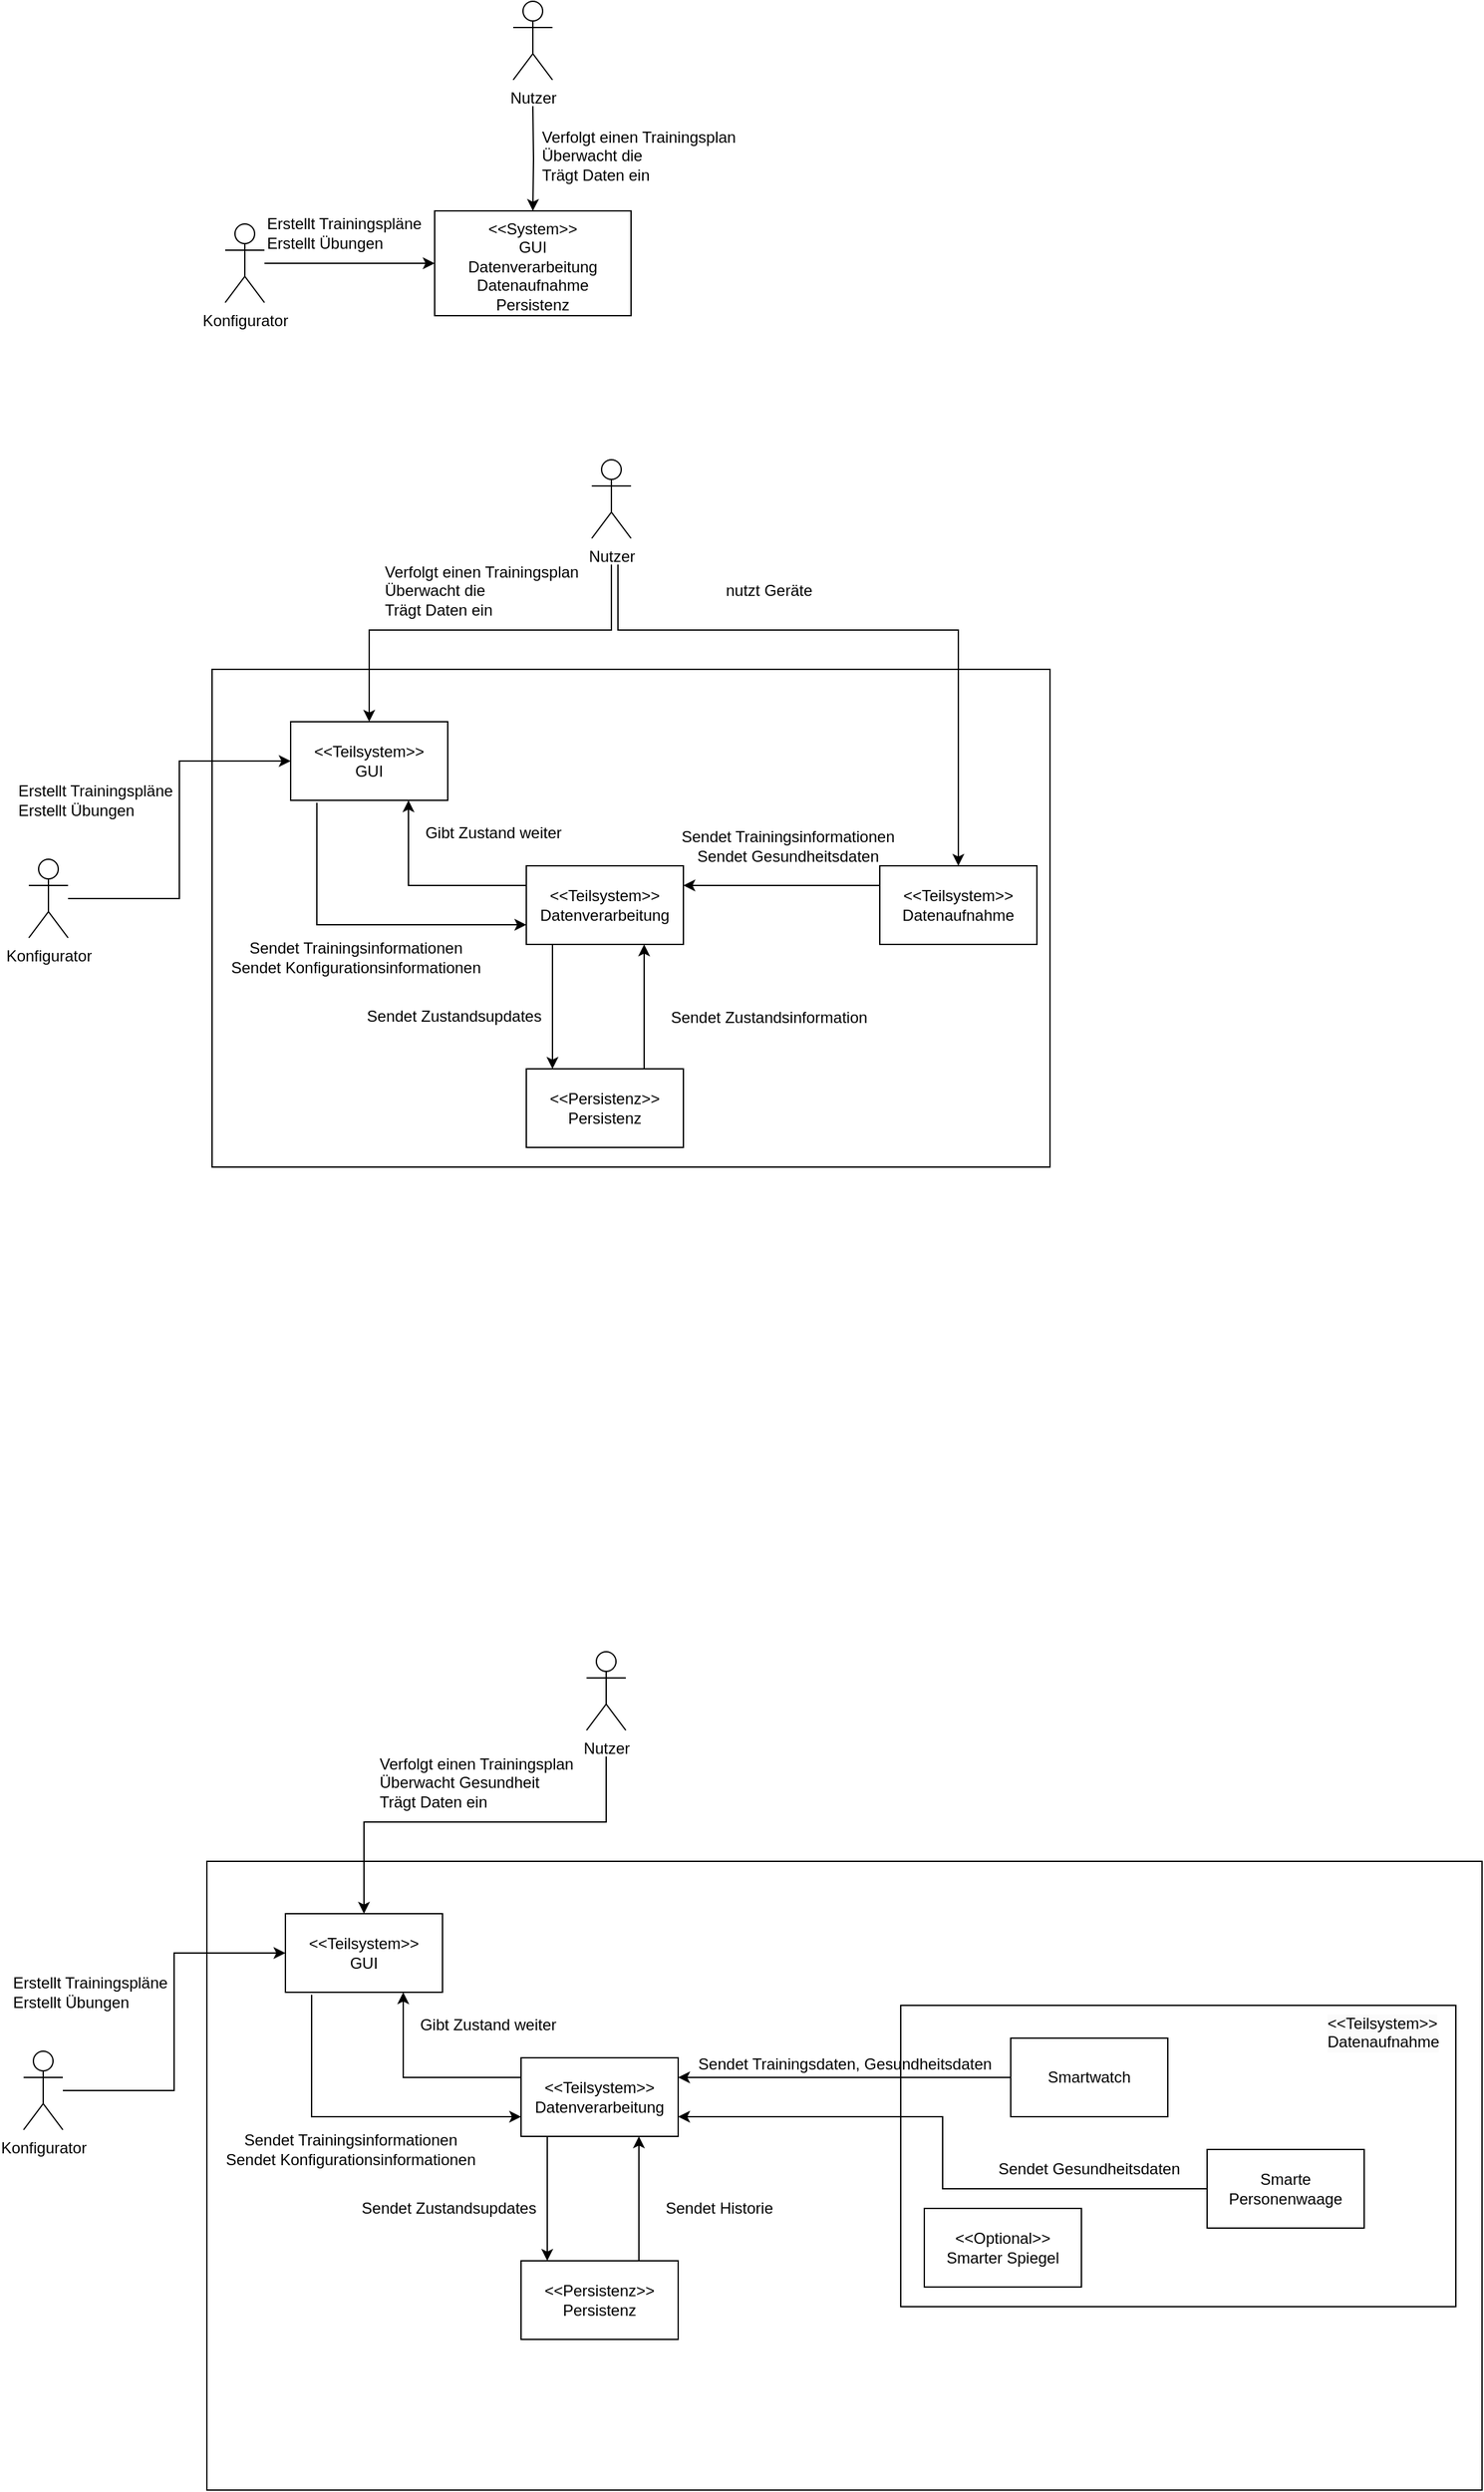 <mxfile version="26.0.9">
  <diagram name="Page-1" id="6ju0B2Q9NQIPtbjr63Oo">
    <mxGraphModel dx="233" dy="2357" grid="1" gridSize="10" guides="1" tooltips="1" connect="1" arrows="1" fold="1" page="1" pageScale="1" pageWidth="827" pageHeight="1169" math="0" shadow="0">
      <root>
        <mxCell id="0" />
        <mxCell id="1" parent="0" />
        <mxCell id="EgqKoH650ESNxZTyxygC-1" value="" style="edgeStyle=orthogonalEdgeStyle;rounded=0;orthogonalLoop=1;jettySize=auto;html=1;entryX=0.5;entryY=0;entryDx=0;entryDy=0;" parent="1" target="EgqKoH650ESNxZTyxygC-8" edge="1">
          <mxGeometry relative="1" as="geometry">
            <mxPoint x="1295" y="-730" as="sourcePoint" />
            <Array as="points">
              <mxPoint x="1295" y="-680" />
              <mxPoint x="1110" y="-680" />
            </Array>
          </mxGeometry>
        </mxCell>
        <mxCell id="EgqKoH650ESNxZTyxygC-2" value="Nutzer" style="shape=umlActor;verticalLabelPosition=bottom;verticalAlign=top;html=1;outlineConnect=0;" parent="1" vertex="1">
          <mxGeometry x="1280" y="-810" width="30" height="60" as="geometry" />
        </mxCell>
        <mxCell id="EgqKoH650ESNxZTyxygC-3" value="" style="whiteSpace=wrap;html=1;verticalAlign=top;fillColor=none;" parent="1" vertex="1">
          <mxGeometry x="990" y="-650" width="640" height="380" as="geometry" />
        </mxCell>
        <mxCell id="EgqKoH650ESNxZTyxygC-4" value="" style="edgeStyle=orthogonalEdgeStyle;rounded=0;orthogonalLoop=1;jettySize=auto;html=1;entryX=0;entryY=0.5;entryDx=0;entryDy=0;" parent="1" source="EgqKoH650ESNxZTyxygC-5" target="EgqKoH650ESNxZTyxygC-8" edge="1">
          <mxGeometry relative="1" as="geometry" />
        </mxCell>
        <mxCell id="EgqKoH650ESNxZTyxygC-5" value="Konfigurator" style="shape=umlActor;verticalLabelPosition=bottom;verticalAlign=top;html=1;outlineConnect=0;" parent="1" vertex="1">
          <mxGeometry x="850" y="-505" width="30" height="60" as="geometry" />
        </mxCell>
        <mxCell id="EgqKoH650ESNxZTyxygC-6" value="Verfolgt einen Trainingsplan&lt;div&gt;Überwacht die&amp;nbsp;&amp;nbsp;&lt;/div&gt;&lt;div&gt;Trägt Daten ein&lt;/div&gt;" style="text;html=1;align=left;verticalAlign=middle;resizable=0;points=[];autosize=1;strokeColor=none;fillColor=none;" parent="1" vertex="1">
          <mxGeometry x="1120" y="-740" width="170" height="60" as="geometry" />
        </mxCell>
        <mxCell id="EgqKoH650ESNxZTyxygC-7" value="Erstellt Trainingspläne&lt;div&gt;Erstellt Übungen&lt;/div&gt;" style="text;html=1;align=left;verticalAlign=middle;resizable=0;points=[];autosize=1;strokeColor=none;fillColor=none;" parent="1" vertex="1">
          <mxGeometry x="840" y="-570" width="140" height="40" as="geometry" />
        </mxCell>
        <mxCell id="EgqKoH650ESNxZTyxygC-8" value="&amp;lt;&amp;lt;Teilsystem&amp;gt;&amp;gt;&lt;div&gt;GUI&lt;/div&gt;" style="rounded=0;whiteSpace=wrap;html=1;" parent="1" vertex="1">
          <mxGeometry x="1050" y="-610" width="120" height="60" as="geometry" />
        </mxCell>
        <mxCell id="0BH80-RYp5Z6LtkO340--3" value="" style="edgeStyle=orthogonalEdgeStyle;rounded=0;orthogonalLoop=1;jettySize=auto;html=1;" parent="1" edge="1">
          <mxGeometry relative="1" as="geometry">
            <mxPoint x="1250" y="-440" as="sourcePoint" />
            <mxPoint x="1250" y="-345" as="targetPoint" />
            <Array as="points">
              <mxPoint x="1250" y="-470" />
              <mxPoint x="1250" y="-315" />
            </Array>
          </mxGeometry>
        </mxCell>
        <mxCell id="EgqKoH650ESNxZTyxygC-9" value="&amp;lt;&amp;lt;Teilsystem&amp;gt;&amp;gt;&lt;div&gt;Datenverarbeitung&lt;/div&gt;" style="rounded=0;whiteSpace=wrap;html=1;" parent="1" vertex="1">
          <mxGeometry x="1230" y="-500" width="120" height="60" as="geometry" />
        </mxCell>
        <mxCell id="EgqKoH650ESNxZTyxygC-10" value="&amp;lt;&amp;lt;Teilsystem&amp;gt;&amp;gt;&lt;div&gt;Datenaufnahme&lt;/div&gt;" style="rounded=0;whiteSpace=wrap;html=1;" parent="1" vertex="1">
          <mxGeometry x="1500" y="-500" width="120" height="60" as="geometry" />
        </mxCell>
        <mxCell id="EgqKoH650ESNxZTyxygC-11" value="" style="endArrow=classic;html=1;rounded=0;exitX=0.167;exitY=1.031;exitDx=0;exitDy=0;exitPerimeter=0;entryX=0;entryY=0.75;entryDx=0;entryDy=0;edgeStyle=orthogonalEdgeStyle;" parent="1" source="EgqKoH650ESNxZTyxygC-8" target="EgqKoH650ESNxZTyxygC-9" edge="1">
          <mxGeometry width="50" height="50" relative="1" as="geometry">
            <mxPoint x="1190" y="-580" as="sourcePoint" />
            <mxPoint x="1240" y="-630" as="targetPoint" />
            <Array as="points">
              <mxPoint x="1070" y="-455" />
            </Array>
          </mxGeometry>
        </mxCell>
        <mxCell id="EgqKoH650ESNxZTyxygC-13" value="" style="edgeStyle=orthogonalEdgeStyle;rounded=0;orthogonalLoop=1;jettySize=auto;html=1;" parent="1" target="EgqKoH650ESNxZTyxygC-15" edge="1">
          <mxGeometry relative="1" as="geometry">
            <mxPoint x="1235" y="-1080" as="sourcePoint" />
          </mxGeometry>
        </mxCell>
        <mxCell id="EgqKoH650ESNxZTyxygC-14" value="Nutzer" style="shape=umlActor;verticalLabelPosition=bottom;verticalAlign=top;html=1;outlineConnect=0;" parent="1" vertex="1">
          <mxGeometry x="1220" y="-1160" width="30" height="60" as="geometry" />
        </mxCell>
        <mxCell id="EgqKoH650ESNxZTyxygC-15" value="&amp;lt;&amp;lt;System&amp;gt;&amp;gt;&lt;div&gt;GUI&lt;/div&gt;&lt;div&gt;Datenverarbeitung&lt;/div&gt;&lt;div&gt;Datenaufnahme&lt;/div&gt;&lt;div&gt;Persistenz&lt;/div&gt;" style="whiteSpace=wrap;html=1;verticalAlign=top;" parent="1" vertex="1">
          <mxGeometry x="1160" y="-1000" width="150" height="80" as="geometry" />
        </mxCell>
        <mxCell id="EgqKoH650ESNxZTyxygC-16" value="" style="edgeStyle=orthogonalEdgeStyle;rounded=0;orthogonalLoop=1;jettySize=auto;html=1;" parent="1" source="EgqKoH650ESNxZTyxygC-17" target="EgqKoH650ESNxZTyxygC-15" edge="1">
          <mxGeometry relative="1" as="geometry" />
        </mxCell>
        <mxCell id="EgqKoH650ESNxZTyxygC-17" value="Konfigurator" style="shape=umlActor;verticalLabelPosition=bottom;verticalAlign=top;html=1;outlineConnect=0;" parent="1" vertex="1">
          <mxGeometry x="1000" y="-990" width="30" height="60" as="geometry" />
        </mxCell>
        <mxCell id="EgqKoH650ESNxZTyxygC-18" value="Verfolgt einen Trainingsplan&lt;div&gt;Überwacht die&amp;nbsp;&amp;nbsp;&lt;/div&gt;&lt;div&gt;Trägt Daten ein&lt;/div&gt;" style="text;html=1;align=left;verticalAlign=middle;resizable=0;points=[];autosize=1;strokeColor=none;fillColor=none;" parent="1" vertex="1">
          <mxGeometry x="1240" y="-1072" width="170" height="60" as="geometry" />
        </mxCell>
        <mxCell id="EgqKoH650ESNxZTyxygC-19" value="Erstellt Trainingspläne&lt;div&gt;Erstellt Übungen&lt;/div&gt;" style="text;html=1;align=left;verticalAlign=middle;resizable=0;points=[];autosize=1;strokeColor=none;fillColor=none;" parent="1" vertex="1">
          <mxGeometry x="1030" y="-1003" width="140" height="40" as="geometry" />
        </mxCell>
        <mxCell id="0BH80-RYp5Z6LtkO340--1" value="" style="endArrow=classic;html=1;rounded=0;exitX=0;exitY=0.25;exitDx=0;exitDy=0;entryX=0.75;entryY=1;entryDx=0;entryDy=0;edgeStyle=orthogonalEdgeStyle;" parent="1" source="EgqKoH650ESNxZTyxygC-9" target="EgqKoH650ESNxZTyxygC-8" edge="1">
          <mxGeometry width="50" height="50" relative="1" as="geometry">
            <mxPoint x="1160" y="-500" as="sourcePoint" />
            <mxPoint x="1210" y="-550" as="targetPoint" />
          </mxGeometry>
        </mxCell>
        <mxCell id="0BH80-RYp5Z6LtkO340--2" value="&lt;div&gt;&amp;lt;&amp;lt;Persistenz&amp;gt;&amp;gt;&lt;/div&gt;Persistenz" style="rounded=0;whiteSpace=wrap;html=1;" parent="1" vertex="1">
          <mxGeometry x="1230" y="-345" width="120" height="60" as="geometry" />
        </mxCell>
        <mxCell id="0BH80-RYp5Z6LtkO340--5" value="" style="endArrow=classic;html=1;rounded=0;exitX=0;exitY=0.25;exitDx=0;exitDy=0;entryX=1;entryY=0.25;entryDx=0;entryDy=0;" parent="1" source="EgqKoH650ESNxZTyxygC-10" target="EgqKoH650ESNxZTyxygC-9" edge="1">
          <mxGeometry width="50" height="50" relative="1" as="geometry">
            <mxPoint x="1160" y="-500" as="sourcePoint" />
            <mxPoint x="1210" y="-550" as="targetPoint" />
          </mxGeometry>
        </mxCell>
        <mxCell id="0BH80-RYp5Z6LtkO340--6" value="" style="endArrow=classic;html=1;rounded=0;entryX=0.5;entryY=0;entryDx=0;entryDy=0;edgeStyle=orthogonalEdgeStyle;" parent="1" target="EgqKoH650ESNxZTyxygC-10" edge="1">
          <mxGeometry width="50" height="50" relative="1" as="geometry">
            <mxPoint x="1300" y="-730" as="sourcePoint" />
            <mxPoint x="1210" y="-550" as="targetPoint" />
            <Array as="points">
              <mxPoint x="1300" y="-680" />
              <mxPoint x="1560" y="-680" />
            </Array>
          </mxGeometry>
        </mxCell>
        <mxCell id="reFjFxRNr1E1GnVXaoJB-3" value="nutzt Geräte" style="text;html=1;align=center;verticalAlign=middle;resizable=0;points=[];autosize=1;strokeColor=none;fillColor=none;" vertex="1" parent="1">
          <mxGeometry x="1370" y="-725" width="90" height="30" as="geometry" />
        </mxCell>
        <mxCell id="reFjFxRNr1E1GnVXaoJB-4" value="Sendet Trainingsinformationen&lt;div&gt;Sendet Gesundheitsdaten&lt;/div&gt;" style="text;html=1;align=center;verticalAlign=middle;whiteSpace=wrap;rounded=0;" vertex="1" parent="1">
          <mxGeometry x="1340" y="-540" width="180" height="50" as="geometry" />
        </mxCell>
        <mxCell id="reFjFxRNr1E1GnVXaoJB-5" value="" style="endArrow=classic;html=1;rounded=0;exitX=0.75;exitY=0;exitDx=0;exitDy=0;entryX=0.75;entryY=1;entryDx=0;entryDy=0;" edge="1" parent="1" source="0BH80-RYp5Z6LtkO340--2" target="EgqKoH650ESNxZTyxygC-9">
          <mxGeometry width="50" height="50" relative="1" as="geometry">
            <mxPoint x="1270" y="-370" as="sourcePoint" />
            <mxPoint x="1320" y="-420" as="targetPoint" />
          </mxGeometry>
        </mxCell>
        <mxCell id="reFjFxRNr1E1GnVXaoJB-6" value="Sendet Trainingsinformationen&lt;div&gt;Sendet Konfigurationsinformationen&lt;/div&gt;" style="text;html=1;align=center;verticalAlign=middle;whiteSpace=wrap;rounded=0;" vertex="1" parent="1">
          <mxGeometry x="1000" y="-450" width="200" height="40" as="geometry" />
        </mxCell>
        <mxCell id="reFjFxRNr1E1GnVXaoJB-7" value="Sendet Zustandsinformation" style="text;html=1;align=center;verticalAlign=middle;whiteSpace=wrap;rounded=0;" vertex="1" parent="1">
          <mxGeometry x="1332.5" y="-400" width="165" height="32.5" as="geometry" />
        </mxCell>
        <mxCell id="reFjFxRNr1E1GnVXaoJB-8" value="Gibt Zustand weiter" style="text;html=1;align=center;verticalAlign=middle;whiteSpace=wrap;rounded=0;" vertex="1" parent="1">
          <mxGeometry x="1150" y="-540" width="110" height="30" as="geometry" />
        </mxCell>
        <mxCell id="reFjFxRNr1E1GnVXaoJB-9" value="Sendet Zustandsupdates" style="text;html=1;align=center;verticalAlign=middle;whiteSpace=wrap;rounded=0;" vertex="1" parent="1">
          <mxGeometry x="1105" y="-400" width="140" height="30" as="geometry" />
        </mxCell>
        <mxCell id="reFjFxRNr1E1GnVXaoJB-11" value="" style="edgeStyle=orthogonalEdgeStyle;rounded=0;orthogonalLoop=1;jettySize=auto;html=1;entryX=0.5;entryY=0;entryDx=0;entryDy=0;" edge="1" parent="1" target="reFjFxRNr1E1GnVXaoJB-18">
          <mxGeometry relative="1" as="geometry">
            <mxPoint x="1291" y="180" as="sourcePoint" />
            <Array as="points">
              <mxPoint x="1291" y="230" />
              <mxPoint x="1106" y="230" />
            </Array>
          </mxGeometry>
        </mxCell>
        <mxCell id="reFjFxRNr1E1GnVXaoJB-12" value="Nutzer" style="shape=umlActor;verticalLabelPosition=bottom;verticalAlign=top;html=1;outlineConnect=0;" vertex="1" parent="1">
          <mxGeometry x="1276" y="100" width="30" height="60" as="geometry" />
        </mxCell>
        <mxCell id="reFjFxRNr1E1GnVXaoJB-13" value="" style="whiteSpace=wrap;html=1;verticalAlign=top;fillColor=none;" vertex="1" parent="1">
          <mxGeometry x="986" y="260" width="974" height="480" as="geometry" />
        </mxCell>
        <mxCell id="reFjFxRNr1E1GnVXaoJB-14" value="" style="edgeStyle=orthogonalEdgeStyle;rounded=0;orthogonalLoop=1;jettySize=auto;html=1;entryX=0;entryY=0.5;entryDx=0;entryDy=0;" edge="1" parent="1" source="reFjFxRNr1E1GnVXaoJB-15" target="reFjFxRNr1E1GnVXaoJB-18">
          <mxGeometry relative="1" as="geometry" />
        </mxCell>
        <mxCell id="reFjFxRNr1E1GnVXaoJB-15" value="Konfigurator" style="shape=umlActor;verticalLabelPosition=bottom;verticalAlign=top;html=1;outlineConnect=0;" vertex="1" parent="1">
          <mxGeometry x="846" y="405" width="30" height="60" as="geometry" />
        </mxCell>
        <mxCell id="reFjFxRNr1E1GnVXaoJB-16" value="Verfolgt einen Trainingsplan&lt;div&gt;Überwacht Gesundheit&amp;nbsp;&lt;/div&gt;&lt;div&gt;Trägt Daten ein&lt;/div&gt;" style="text;html=1;align=left;verticalAlign=middle;resizable=0;points=[];autosize=1;strokeColor=none;fillColor=none;" vertex="1" parent="1">
          <mxGeometry x="1116" y="170" width="170" height="60" as="geometry" />
        </mxCell>
        <mxCell id="reFjFxRNr1E1GnVXaoJB-17" value="Erstellt Trainingspläne&lt;div&gt;Erstellt Übungen&lt;/div&gt;" style="text;html=1;align=left;verticalAlign=middle;resizable=0;points=[];autosize=1;strokeColor=none;fillColor=none;" vertex="1" parent="1">
          <mxGeometry x="836" y="340" width="140" height="40" as="geometry" />
        </mxCell>
        <mxCell id="reFjFxRNr1E1GnVXaoJB-18" value="&amp;lt;&amp;lt;Teilsystem&amp;gt;&amp;gt;&lt;div&gt;GUI&lt;/div&gt;" style="rounded=0;whiteSpace=wrap;html=1;" vertex="1" parent="1">
          <mxGeometry x="1046" y="300" width="120" height="60" as="geometry" />
        </mxCell>
        <mxCell id="reFjFxRNr1E1GnVXaoJB-19" value="" style="edgeStyle=orthogonalEdgeStyle;rounded=0;orthogonalLoop=1;jettySize=auto;html=1;" edge="1" parent="1">
          <mxGeometry relative="1" as="geometry">
            <mxPoint x="1246" y="470" as="sourcePoint" />
            <mxPoint x="1246" y="565" as="targetPoint" />
            <Array as="points">
              <mxPoint x="1246" y="440" />
              <mxPoint x="1246" y="595" />
            </Array>
          </mxGeometry>
        </mxCell>
        <mxCell id="reFjFxRNr1E1GnVXaoJB-20" value="&amp;lt;&amp;lt;Teilsystem&amp;gt;&amp;gt;&lt;div&gt;Datenverarbeitung&lt;/div&gt;" style="rounded=0;whiteSpace=wrap;html=1;" vertex="1" parent="1">
          <mxGeometry x="1226" y="410" width="120" height="60" as="geometry" />
        </mxCell>
        <mxCell id="reFjFxRNr1E1GnVXaoJB-21" value="" style="rounded=0;whiteSpace=wrap;html=1;fillColor=none;" vertex="1" parent="1">
          <mxGeometry x="1516" y="370" width="424" height="230" as="geometry" />
        </mxCell>
        <mxCell id="reFjFxRNr1E1GnVXaoJB-22" value="" style="endArrow=classic;html=1;rounded=0;exitX=0.167;exitY=1.031;exitDx=0;exitDy=0;exitPerimeter=0;entryX=0;entryY=0.75;entryDx=0;entryDy=0;edgeStyle=orthogonalEdgeStyle;" edge="1" parent="1" source="reFjFxRNr1E1GnVXaoJB-18" target="reFjFxRNr1E1GnVXaoJB-20">
          <mxGeometry width="50" height="50" relative="1" as="geometry">
            <mxPoint x="1186" y="330" as="sourcePoint" />
            <mxPoint x="1236" y="280" as="targetPoint" />
            <Array as="points">
              <mxPoint x="1066" y="455" />
            </Array>
          </mxGeometry>
        </mxCell>
        <mxCell id="reFjFxRNr1E1GnVXaoJB-23" value="" style="endArrow=classic;html=1;rounded=0;exitX=0;exitY=0.25;exitDx=0;exitDy=0;entryX=0.75;entryY=1;entryDx=0;entryDy=0;edgeStyle=orthogonalEdgeStyle;" edge="1" parent="1" source="reFjFxRNr1E1GnVXaoJB-20" target="reFjFxRNr1E1GnVXaoJB-18">
          <mxGeometry width="50" height="50" relative="1" as="geometry">
            <mxPoint x="1156" y="410" as="sourcePoint" />
            <mxPoint x="1206" y="360" as="targetPoint" />
          </mxGeometry>
        </mxCell>
        <mxCell id="reFjFxRNr1E1GnVXaoJB-24" value="&lt;div&gt;&amp;lt;&amp;lt;Persistenz&amp;gt;&amp;gt;&lt;/div&gt;Persistenz" style="rounded=0;whiteSpace=wrap;html=1;" vertex="1" parent="1">
          <mxGeometry x="1226" y="565" width="120" height="60" as="geometry" />
        </mxCell>
        <mxCell id="reFjFxRNr1E1GnVXaoJB-29" value="" style="endArrow=classic;html=1;rounded=0;exitX=0.75;exitY=0;exitDx=0;exitDy=0;entryX=0.75;entryY=1;entryDx=0;entryDy=0;" edge="1" parent="1" source="reFjFxRNr1E1GnVXaoJB-24" target="reFjFxRNr1E1GnVXaoJB-20">
          <mxGeometry width="50" height="50" relative="1" as="geometry">
            <mxPoint x="1266" y="540" as="sourcePoint" />
            <mxPoint x="1316" y="490" as="targetPoint" />
          </mxGeometry>
        </mxCell>
        <mxCell id="reFjFxRNr1E1GnVXaoJB-30" value="Sendet Trainingsinformationen&lt;div&gt;Sendet Konfigurationsinformationen&lt;/div&gt;" style="text;html=1;align=center;verticalAlign=middle;whiteSpace=wrap;rounded=0;" vertex="1" parent="1">
          <mxGeometry x="996" y="460" width="200" height="40" as="geometry" />
        </mxCell>
        <mxCell id="reFjFxRNr1E1GnVXaoJB-31" value="Sendet Historie" style="text;html=1;align=center;verticalAlign=middle;whiteSpace=wrap;rounded=0;" vertex="1" parent="1">
          <mxGeometry x="1295" y="508.75" width="165" height="32.5" as="geometry" />
        </mxCell>
        <mxCell id="reFjFxRNr1E1GnVXaoJB-32" value="Gibt Zustand weiter" style="text;html=1;align=center;verticalAlign=middle;whiteSpace=wrap;rounded=0;" vertex="1" parent="1">
          <mxGeometry x="1146" y="370" width="110" height="30" as="geometry" />
        </mxCell>
        <mxCell id="reFjFxRNr1E1GnVXaoJB-33" value="Sendet Zustandsupdates" style="text;html=1;align=center;verticalAlign=middle;whiteSpace=wrap;rounded=0;" vertex="1" parent="1">
          <mxGeometry x="1101" y="510" width="140" height="30" as="geometry" />
        </mxCell>
        <mxCell id="reFjFxRNr1E1GnVXaoJB-34" value="&lt;span style=&quot;color: rgb(0, 0, 0); font-family: Helvetica; font-size: 12px; font-style: normal; font-variant-ligatures: normal; font-variant-caps: normal; font-weight: 400; letter-spacing: normal; orphans: 2; text-align: center; text-indent: 0px; text-transform: none; widows: 2; word-spacing: 0px; -webkit-text-stroke-width: 0px; white-space: normal; background-color: rgb(251, 251, 251); text-decoration-thickness: initial; text-decoration-style: initial; text-decoration-color: initial; display: inline !important; float: none;&quot;&gt;&amp;lt;&amp;lt;Teilsystem&amp;gt;&amp;gt;&lt;/span&gt;&lt;div style=&quot;forced-color-adjust: none; color: rgb(0, 0, 0); font-family: Helvetica; font-size: 12px; font-style: normal; font-variant-ligatures: normal; font-variant-caps: normal; font-weight: 400; letter-spacing: normal; orphans: 2; text-align: center; text-indent: 0px; text-transform: none; widows: 2; word-spacing: 0px; -webkit-text-stroke-width: 0px; white-space: normal; background-color: rgb(251, 251, 251); text-decoration-thickness: initial; text-decoration-style: initial; text-decoration-color: initial;&quot;&gt;Datenaufnahme&lt;/div&gt;" style="text;whiteSpace=wrap;html=1;" vertex="1" parent="1">
          <mxGeometry x="1840" y="370" width="120" height="50" as="geometry" />
        </mxCell>
        <mxCell id="reFjFxRNr1E1GnVXaoJB-35" value="Smartwatch" style="rounded=0;whiteSpace=wrap;html=1;" vertex="1" parent="1">
          <mxGeometry x="1600" y="395" width="120" height="60" as="geometry" />
        </mxCell>
        <mxCell id="reFjFxRNr1E1GnVXaoJB-36" value="Smarte Personenwaage" style="rounded=0;whiteSpace=wrap;html=1;" vertex="1" parent="1">
          <mxGeometry x="1750" y="480" width="120" height="60" as="geometry" />
        </mxCell>
        <mxCell id="reFjFxRNr1E1GnVXaoJB-37" value="&amp;lt;&amp;lt;Optional&amp;gt;&amp;gt;&lt;div&gt;Smarter Spiegel&lt;/div&gt;" style="rounded=0;whiteSpace=wrap;html=1;" vertex="1" parent="1">
          <mxGeometry x="1534" y="525" width="120" height="60" as="geometry" />
        </mxCell>
        <mxCell id="reFjFxRNr1E1GnVXaoJB-38" value="" style="endArrow=classic;html=1;rounded=0;exitX=0;exitY=0.5;exitDx=0;exitDy=0;entryX=1;entryY=0.75;entryDx=0;entryDy=0;edgeStyle=orthogonalEdgeStyle;" edge="1" parent="1" source="reFjFxRNr1E1GnVXaoJB-36" target="reFjFxRNr1E1GnVXaoJB-20">
          <mxGeometry width="50" height="50" relative="1" as="geometry">
            <mxPoint x="1550" y="470" as="sourcePoint" />
            <mxPoint x="1600" y="420" as="targetPoint" />
          </mxGeometry>
        </mxCell>
        <mxCell id="reFjFxRNr1E1GnVXaoJB-39" value="" style="endArrow=classic;html=1;rounded=0;exitX=0;exitY=0.5;exitDx=0;exitDy=0;entryX=1;entryY=0.25;entryDx=0;entryDy=0;" edge="1" parent="1" source="reFjFxRNr1E1GnVXaoJB-35" target="reFjFxRNr1E1GnVXaoJB-20">
          <mxGeometry width="50" height="50" relative="1" as="geometry">
            <mxPoint x="1550" y="470" as="sourcePoint" />
            <mxPoint x="1600" y="420" as="targetPoint" />
          </mxGeometry>
        </mxCell>
        <mxCell id="reFjFxRNr1E1GnVXaoJB-40" value="Sendet Trainingsdaten, Gesundheitsdaten" style="text;html=1;align=center;verticalAlign=middle;resizable=0;points=[];autosize=1;strokeColor=none;fillColor=none;" vertex="1" parent="1">
          <mxGeometry x="1348" y="400" width="250" height="30" as="geometry" />
        </mxCell>
        <mxCell id="reFjFxRNr1E1GnVXaoJB-42" value="Sendet Gesundheitsdaten" style="text;html=1;align=center;verticalAlign=middle;whiteSpace=wrap;rounded=0;" vertex="1" parent="1">
          <mxGeometry x="1575" y="480" width="170" height="30" as="geometry" />
        </mxCell>
      </root>
    </mxGraphModel>
  </diagram>
</mxfile>
